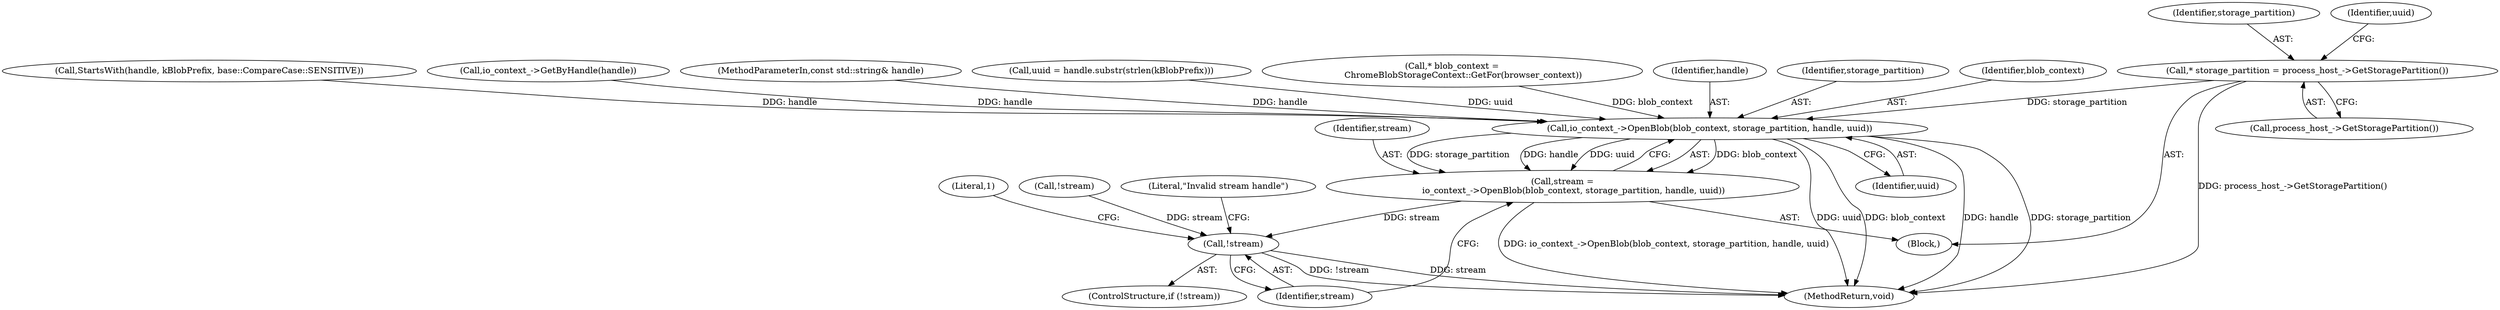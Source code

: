 digraph "1_Chrome_3c8e4852477d5b1e2da877808c998dc57db9460f_9@pointer" {
"1000147" [label="(Call,* storage_partition = process_host_->GetStoragePartition())"];
"1000158" [label="(Call,io_context_->OpenBlob(blob_context, storage_partition, handle, uuid))"];
"1000156" [label="(Call,stream =\n        io_context_->OpenBlob(blob_context, storage_partition, handle, uuid))"];
"1000164" [label="(Call,!stream)"];
"1000142" [label="(Call,* blob_context =\n        ChromeBlobStorageContext::GetFor(browser_context))"];
"1000149" [label="(Call,process_host_->GetStoragePartition())"];
"1000158" [label="(Call,io_context_->OpenBlob(blob_context, storage_partition, handle, uuid))"];
"1000161" [label="(Identifier,handle)"];
"1000165" [label="(Identifier,stream)"];
"1000163" [label="(ControlStructure,if (!stream))"];
"1000169" [label="(Literal,\"Invalid stream handle\")"];
"1000160" [label="(Identifier,storage_partition)"];
"1000159" [label="(Identifier,blob_context)"];
"1000162" [label="(Identifier,uuid)"];
"1000132" [label="(Call,StartsWith(handle, kBlobPrefix, base::CompareCase::SENSITIVE))"];
"1000156" [label="(Call,stream =\n        io_context_->OpenBlob(blob_context, storage_partition, handle, uuid))"];
"1000148" [label="(Identifier,storage_partition)"];
"1000157" [label="(Identifier,stream)"];
"1000147" [label="(Call,* storage_partition = process_host_->GetStoragePartition())"];
"1000174" [label="(Literal,1)"];
"1000124" [label="(Call,io_context_->GetByHandle(handle))"];
"1000128" [label="(Call,!stream)"];
"1000136" [label="(Block,)"];
"1000184" [label="(MethodReturn,void)"];
"1000152" [label="(Identifier,uuid)"];
"1000164" [label="(Call,!stream)"];
"1000101" [label="(MethodParameterIn,const std::string& handle)"];
"1000151" [label="(Call,uuid = handle.substr(strlen(kBlobPrefix)))"];
"1000147" -> "1000136"  [label="AST: "];
"1000147" -> "1000149"  [label="CFG: "];
"1000148" -> "1000147"  [label="AST: "];
"1000149" -> "1000147"  [label="AST: "];
"1000152" -> "1000147"  [label="CFG: "];
"1000147" -> "1000184"  [label="DDG: process_host_->GetStoragePartition()"];
"1000147" -> "1000158"  [label="DDG: storage_partition"];
"1000158" -> "1000156"  [label="AST: "];
"1000158" -> "1000162"  [label="CFG: "];
"1000159" -> "1000158"  [label="AST: "];
"1000160" -> "1000158"  [label="AST: "];
"1000161" -> "1000158"  [label="AST: "];
"1000162" -> "1000158"  [label="AST: "];
"1000156" -> "1000158"  [label="CFG: "];
"1000158" -> "1000184"  [label="DDG: storage_partition"];
"1000158" -> "1000184"  [label="DDG: uuid"];
"1000158" -> "1000184"  [label="DDG: blob_context"];
"1000158" -> "1000184"  [label="DDG: handle"];
"1000158" -> "1000156"  [label="DDG: blob_context"];
"1000158" -> "1000156"  [label="DDG: storage_partition"];
"1000158" -> "1000156"  [label="DDG: handle"];
"1000158" -> "1000156"  [label="DDG: uuid"];
"1000142" -> "1000158"  [label="DDG: blob_context"];
"1000124" -> "1000158"  [label="DDG: handle"];
"1000132" -> "1000158"  [label="DDG: handle"];
"1000101" -> "1000158"  [label="DDG: handle"];
"1000151" -> "1000158"  [label="DDG: uuid"];
"1000156" -> "1000136"  [label="AST: "];
"1000157" -> "1000156"  [label="AST: "];
"1000165" -> "1000156"  [label="CFG: "];
"1000156" -> "1000184"  [label="DDG: io_context_->OpenBlob(blob_context, storage_partition, handle, uuid)"];
"1000156" -> "1000164"  [label="DDG: stream"];
"1000164" -> "1000163"  [label="AST: "];
"1000164" -> "1000165"  [label="CFG: "];
"1000165" -> "1000164"  [label="AST: "];
"1000169" -> "1000164"  [label="CFG: "];
"1000174" -> "1000164"  [label="CFG: "];
"1000164" -> "1000184"  [label="DDG: !stream"];
"1000164" -> "1000184"  [label="DDG: stream"];
"1000128" -> "1000164"  [label="DDG: stream"];
}

